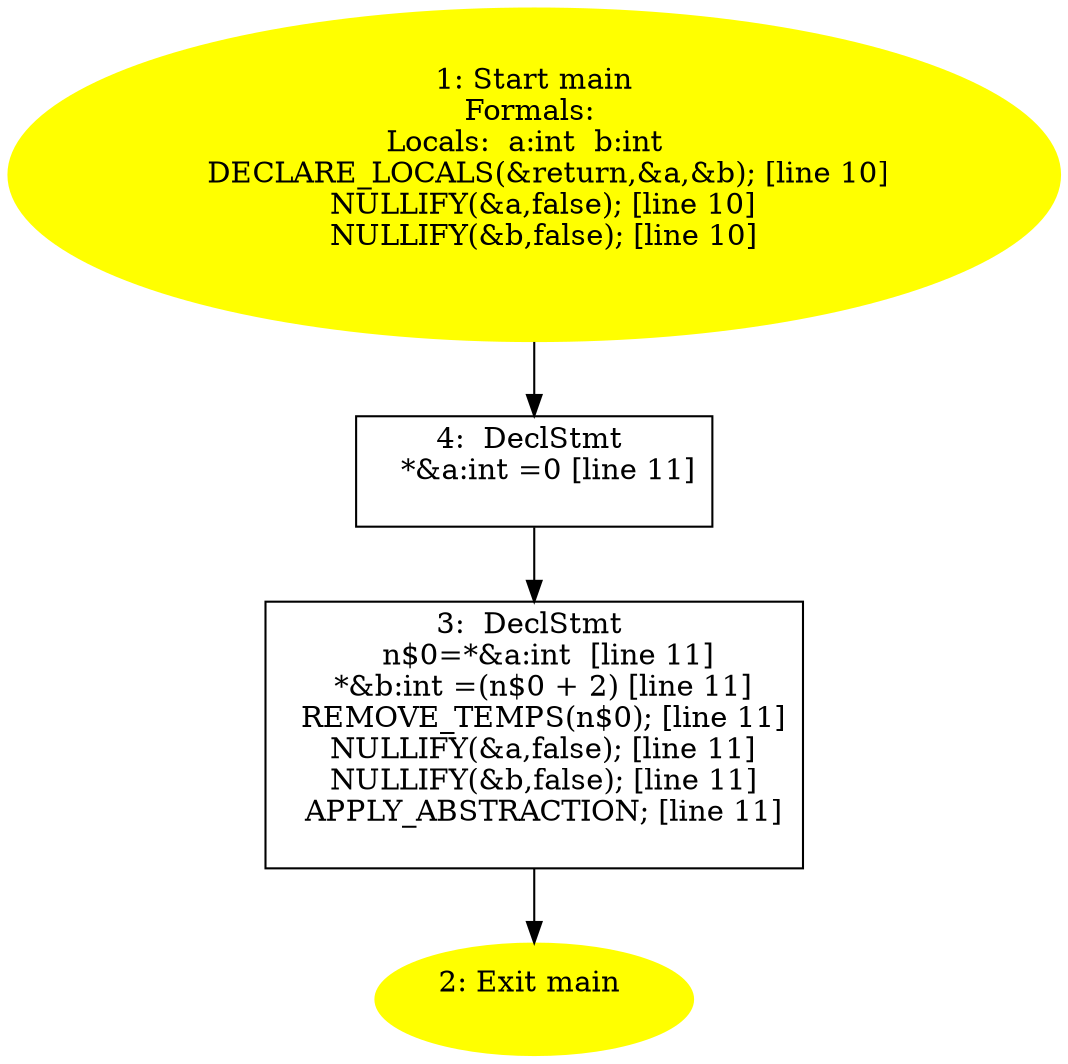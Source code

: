 digraph iCFG {
4 [label="4:  DeclStmt \n   *&a:int =0 [line 11]\n " shape="box"]
	

	 4 -> 3 ;
3 [label="3:  DeclStmt \n   n$0=*&a:int  [line 11]\n  *&b:int =(n$0 + 2) [line 11]\n  REMOVE_TEMPS(n$0); [line 11]\n  NULLIFY(&a,false); [line 11]\n  NULLIFY(&b,false); [line 11]\n  APPLY_ABSTRACTION; [line 11]\n " shape="box"]
	

	 3 -> 2 ;
2 [label="2: Exit main \n  " color=yellow style=filled]
	

1 [label="1: Start main\nFormals: \nLocals:  a:int  b:int  \n   DECLARE_LOCALS(&return,&a,&b); [line 10]\n  NULLIFY(&a,false); [line 10]\n  NULLIFY(&b,false); [line 10]\n " color=yellow style=filled]
	

	 1 -> 4 ;
}
